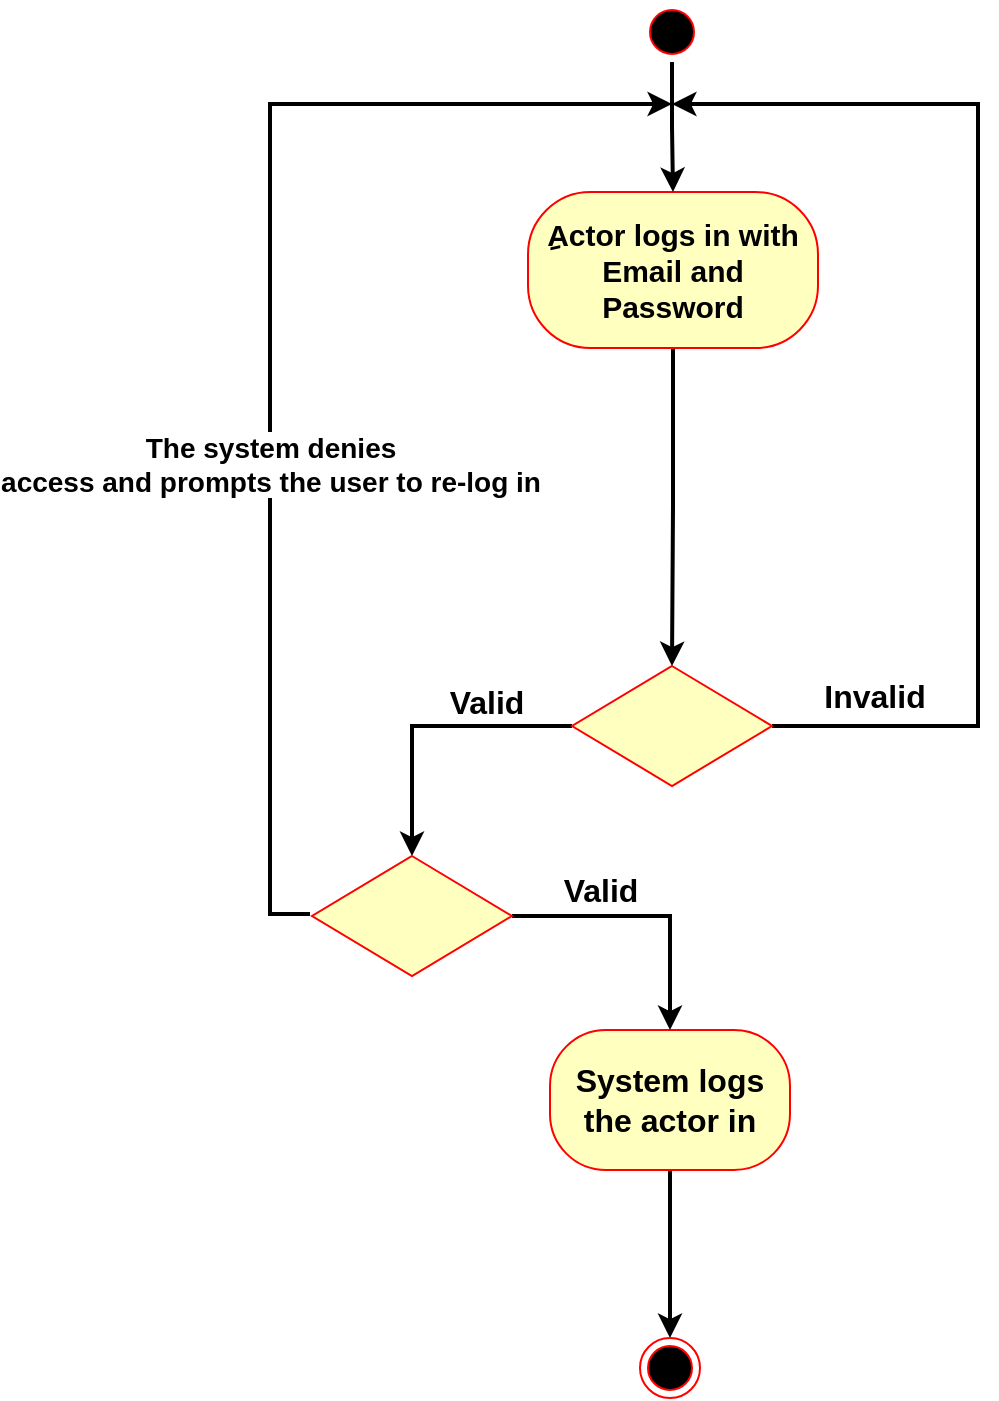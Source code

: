 <mxfile version="23.1.5" type="device">
  <diagram name="Page-1" id="O-xKSkLPYl-1Bb56oxQh">
    <mxGraphModel dx="1313" dy="786" grid="0" gridSize="10" guides="1" tooltips="1" connect="1" arrows="1" fold="1" page="1" pageScale="1" pageWidth="827" pageHeight="1169" math="0" shadow="0">
      <root>
        <mxCell id="0" />
        <mxCell id="1" parent="0" />
        <mxCell id="xjWETZBw5iXF0zUTvkWJ-1" style="edgeStyle=orthogonalEdgeStyle;rounded=0;orthogonalLoop=1;jettySize=auto;html=1;exitX=0.5;exitY=1;exitDx=0;exitDy=0;entryX=0.5;entryY=0;entryDx=0;entryDy=0;strokeWidth=2;" edge="1" parent="1" source="xjWETZBw5iXF0zUTvkWJ-2" target="xjWETZBw5iXF0zUTvkWJ-11">
          <mxGeometry relative="1" as="geometry" />
        </mxCell>
        <mxCell id="xjWETZBw5iXF0zUTvkWJ-2" value="&lt;b&gt;&lt;font style=&quot;font-size: 15px;&quot;&gt;ِActor logs in with Email and Password&lt;/font&gt;&lt;/b&gt;" style="rounded=1;whiteSpace=wrap;html=1;arcSize=40;fontColor=#000000;fillColor=#ffffc0;strokeColor=#ff0000;" vertex="1" parent="1">
          <mxGeometry x="354" y="95" width="145" height="78" as="geometry" />
        </mxCell>
        <mxCell id="xjWETZBw5iXF0zUTvkWJ-34" style="edgeStyle=orthogonalEdgeStyle;rounded=0;orthogonalLoop=1;jettySize=auto;html=1;exitX=0.5;exitY=1;exitDx=0;exitDy=0;entryX=0.5;entryY=0;entryDx=0;entryDy=0;strokeWidth=2;" edge="1" parent="1" source="xjWETZBw5iXF0zUTvkWJ-4" target="xjWETZBw5iXF0zUTvkWJ-7">
          <mxGeometry relative="1" as="geometry" />
        </mxCell>
        <mxCell id="xjWETZBw5iXF0zUTvkWJ-4" value="&lt;b style=&quot;&quot;&gt;&lt;font style=&quot;font-size: 16px;&quot;&gt;System logs the actor in&lt;/font&gt;&lt;/b&gt;" style="rounded=1;whiteSpace=wrap;html=1;arcSize=40;fontColor=#000000;fillColor=#ffffc0;strokeColor=#ff0000;" vertex="1" parent="1">
          <mxGeometry x="365" y="514" width="120" height="70" as="geometry" />
        </mxCell>
        <mxCell id="xjWETZBw5iXF0zUTvkWJ-27" style="edgeStyle=orthogonalEdgeStyle;rounded=0;orthogonalLoop=1;jettySize=auto;html=1;exitX=0.5;exitY=1;exitDx=0;exitDy=0;entryX=0.5;entryY=0;entryDx=0;entryDy=0;strokeWidth=2;" edge="1" parent="1" source="xjWETZBw5iXF0zUTvkWJ-6" target="xjWETZBw5iXF0zUTvkWJ-2">
          <mxGeometry relative="1" as="geometry" />
        </mxCell>
        <mxCell id="xjWETZBw5iXF0zUTvkWJ-6" value="" style="ellipse;html=1;shape=startState;fillColor=#000000;strokeColor=#ff0000;" vertex="1" parent="1">
          <mxGeometry x="411" width="30" height="30" as="geometry" />
        </mxCell>
        <mxCell id="xjWETZBw5iXF0zUTvkWJ-7" value="" style="ellipse;html=1;shape=endState;fillColor=#000000;strokeColor=#ff0000;" vertex="1" parent="1">
          <mxGeometry x="410" y="668" width="30" height="30" as="geometry" />
        </mxCell>
        <mxCell id="xjWETZBw5iXF0zUTvkWJ-9" style="edgeStyle=orthogonalEdgeStyle;rounded=0;orthogonalLoop=1;jettySize=auto;html=1;exitX=1;exitY=0.5;exitDx=0;exitDy=0;strokeWidth=2;" edge="1" parent="1" source="xjWETZBw5iXF0zUTvkWJ-11">
          <mxGeometry relative="1" as="geometry">
            <mxPoint x="426" y="51" as="targetPoint" />
            <Array as="points">
              <mxPoint x="579" y="362" />
              <mxPoint x="579" y="51" />
            </Array>
          </mxGeometry>
        </mxCell>
        <mxCell id="xjWETZBw5iXF0zUTvkWJ-10" value="&lt;font size=&quot;1&quot; style=&quot;&quot;&gt;&lt;b style=&quot;font-size: 16px;&quot;&gt;Invalid&lt;/b&gt;&lt;/font&gt;" style="edgeLabel;html=1;align=center;verticalAlign=middle;resizable=0;points=[];" vertex="1" connectable="0" parent="xjWETZBw5iXF0zUTvkWJ-9">
          <mxGeometry x="-0.863" y="2" relative="1" as="geometry">
            <mxPoint x="12" y="-13" as="offset" />
          </mxGeometry>
        </mxCell>
        <mxCell id="xjWETZBw5iXF0zUTvkWJ-29" style="edgeStyle=orthogonalEdgeStyle;rounded=0;orthogonalLoop=1;jettySize=auto;html=1;exitX=0;exitY=0.5;exitDx=0;exitDy=0;entryX=0.5;entryY=0;entryDx=0;entryDy=0;strokeWidth=2;" edge="1" parent="1" source="xjWETZBw5iXF0zUTvkWJ-11" target="xjWETZBw5iXF0zUTvkWJ-28">
          <mxGeometry relative="1" as="geometry" />
        </mxCell>
        <mxCell id="xjWETZBw5iXF0zUTvkWJ-11" value="" style="rhombus;whiteSpace=wrap;html=1;fontColor=#000000;fillColor=#ffffc0;strokeColor=#ff0000;" vertex="1" parent="1">
          <mxGeometry x="376" y="332" width="100" height="60" as="geometry" />
        </mxCell>
        <mxCell id="xjWETZBw5iXF0zUTvkWJ-12" value="&lt;font size=&quot;1&quot; style=&quot;&quot;&gt;&lt;b style=&quot;font-size: 16px;&quot;&gt;Valid&lt;/b&gt;&lt;/font&gt;" style="text;html=1;align=center;verticalAlign=middle;resizable=0;points=[];autosize=1;strokeColor=none;fillColor=none;" vertex="1" parent="1">
          <mxGeometry x="305" y="334" width="55" height="31" as="geometry" />
        </mxCell>
        <mxCell id="xjWETZBw5iXF0zUTvkWJ-30" style="edgeStyle=orthogonalEdgeStyle;rounded=0;orthogonalLoop=1;jettySize=auto;html=1;exitX=1;exitY=0.5;exitDx=0;exitDy=0;entryX=0.5;entryY=0;entryDx=0;entryDy=0;strokeWidth=2;" edge="1" parent="1" source="xjWETZBw5iXF0zUTvkWJ-28" target="xjWETZBw5iXF0zUTvkWJ-4">
          <mxGeometry relative="1" as="geometry" />
        </mxCell>
        <mxCell id="xjWETZBw5iXF0zUTvkWJ-33" value="&lt;font style=&quot;font-size: 16px;&quot;&gt;&lt;b&gt;Valid&lt;/b&gt;&lt;/font&gt;" style="edgeLabel;html=1;align=center;verticalAlign=middle;resizable=0;points=[];" vertex="1" connectable="0" parent="xjWETZBw5iXF0zUTvkWJ-30">
          <mxGeometry x="-0.353" y="-3" relative="1" as="geometry">
            <mxPoint y="-16" as="offset" />
          </mxGeometry>
        </mxCell>
        <mxCell id="xjWETZBw5iXF0zUTvkWJ-31" style="edgeStyle=orthogonalEdgeStyle;rounded=0;orthogonalLoop=1;jettySize=auto;html=1;exitX=0;exitY=0.5;exitDx=0;exitDy=0;strokeWidth=2;" edge="1" parent="1">
          <mxGeometry relative="1" as="geometry">
            <mxPoint x="426" y="51" as="targetPoint" />
            <mxPoint x="245" y="456.0" as="sourcePoint" />
            <Array as="points">
              <mxPoint x="225" y="456" />
              <mxPoint x="225" y="51" />
            </Array>
          </mxGeometry>
        </mxCell>
        <mxCell id="xjWETZBw5iXF0zUTvkWJ-32" value="&lt;b style=&quot;font-size: 14px;&quot;&gt;&lt;font style=&quot;font-size: 14px;&quot;&gt;The system denies&lt;br&gt;access and prompts the user to re-log in&lt;/font&gt;&lt;/b&gt;" style="edgeLabel;html=1;align=center;verticalAlign=middle;resizable=0;points=[];" vertex="1" connectable="0" parent="xjWETZBw5iXF0zUTvkWJ-31">
          <mxGeometry x="-0.076" relative="1" as="geometry">
            <mxPoint y="44" as="offset" />
          </mxGeometry>
        </mxCell>
        <mxCell id="xjWETZBw5iXF0zUTvkWJ-28" value="" style="rhombus;whiteSpace=wrap;html=1;fontColor=#000000;fillColor=#ffffc0;strokeColor=#ff0000;" vertex="1" parent="1">
          <mxGeometry x="246" y="427" width="100" height="60" as="geometry" />
        </mxCell>
      </root>
    </mxGraphModel>
  </diagram>
</mxfile>
